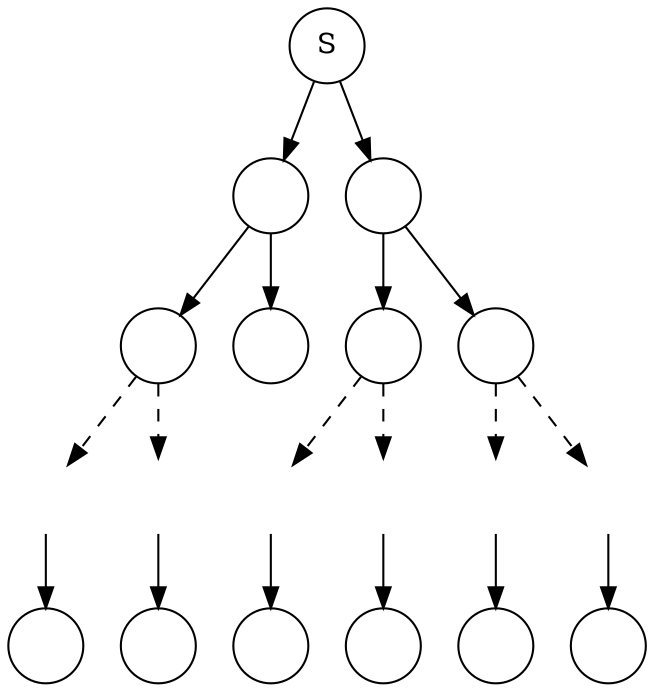 digraph cfg_parsetree {

    node [label="", shape=circle];
 
    s[label="S"]; 
    
    s -> s1a;   
    s -> s1b;
    
    s1a -> s2a;
    s1a -> c;

    s1b -> s3a;
    s1b -> s3b;

    node [style="invis"];
    edge [style="dashed"];
       
    s2a -> s4a;
    s2a -> s4b;


    s3a -> s6a;
    s3a -> s6b;

    s3b -> s7a;
    s3b -> s7b;
    
    edge [style=""];
    node [style="", label="", shape=circle];

    s4a -> a;
    s4b -> b;

    s6a -> e;
    s6b -> f;

    s7a -> g;
    s7b -> h;

}

